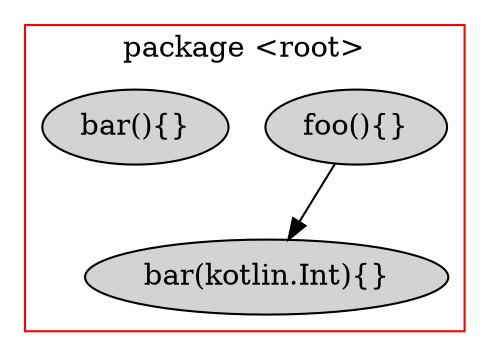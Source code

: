 digraph call_graph {

    subgraph "cluster_<root>" {
        node [style=filled];
        label="package <root>";
        color=red;
        "#foo(){}" [label="foo(){}"];
        "#bar(kotlin.Int){}" [label="bar(kotlin.Int){}"];
        "#bar(){}" [label="bar(){}"];
    }
    "#foo(){}" -> "#bar(kotlin.Int){}";
}
